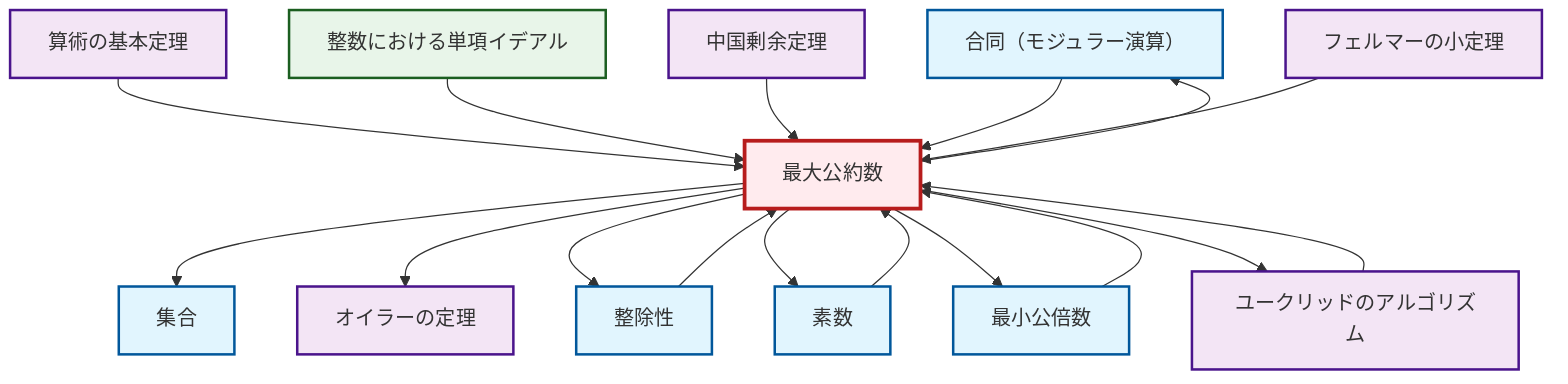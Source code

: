 graph TD
    classDef definition fill:#e1f5fe,stroke:#01579b,stroke-width:2px
    classDef theorem fill:#f3e5f5,stroke:#4a148c,stroke-width:2px
    classDef axiom fill:#fff3e0,stroke:#e65100,stroke-width:2px
    classDef example fill:#e8f5e9,stroke:#1b5e20,stroke-width:2px
    classDef current fill:#ffebee,stroke:#b71c1c,stroke-width:3px
    def-congruence["合同（モジュラー演算）"]:::definition
    thm-fundamental-arithmetic["算術の基本定理"]:::theorem
    def-gcd["最大公約数"]:::definition
    thm-euler["オイラーの定理"]:::theorem
    def-divisibility["整除性"]:::definition
    def-set["集合"]:::definition
    thm-chinese-remainder["中国剰余定理"]:::theorem
    def-lcm["最小公倍数"]:::definition
    def-prime["素数"]:::definition
    thm-euclidean-algorithm["ユークリッドのアルゴリズム"]:::theorem
    ex-principal-ideal["整数における単項イデアル"]:::example
    thm-fermat-little["フェルマーの小定理"]:::theorem
    thm-fundamental-arithmetic --> def-gcd
    def-gcd --> def-set
    def-lcm --> def-gcd
    def-gcd --> thm-euler
    def-gcd --> def-congruence
    thm-euclidean-algorithm --> def-gcd
    def-gcd --> def-divisibility
    ex-principal-ideal --> def-gcd
    def-gcd --> def-prime
    def-gcd --> def-lcm
    def-divisibility --> def-gcd
    def-prime --> def-gcd
    thm-chinese-remainder --> def-gcd
    def-congruence --> def-gcd
    def-gcd --> thm-euclidean-algorithm
    thm-fermat-little --> def-gcd
    class def-gcd current